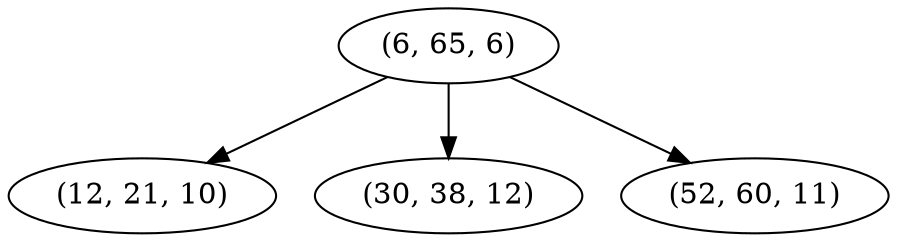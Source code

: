 digraph tree {
    "(6, 65, 6)";
    "(12, 21, 10)";
    "(30, 38, 12)";
    "(52, 60, 11)";
    "(6, 65, 6)" -> "(12, 21, 10)";
    "(6, 65, 6)" -> "(30, 38, 12)";
    "(6, 65, 6)" -> "(52, 60, 11)";
}
